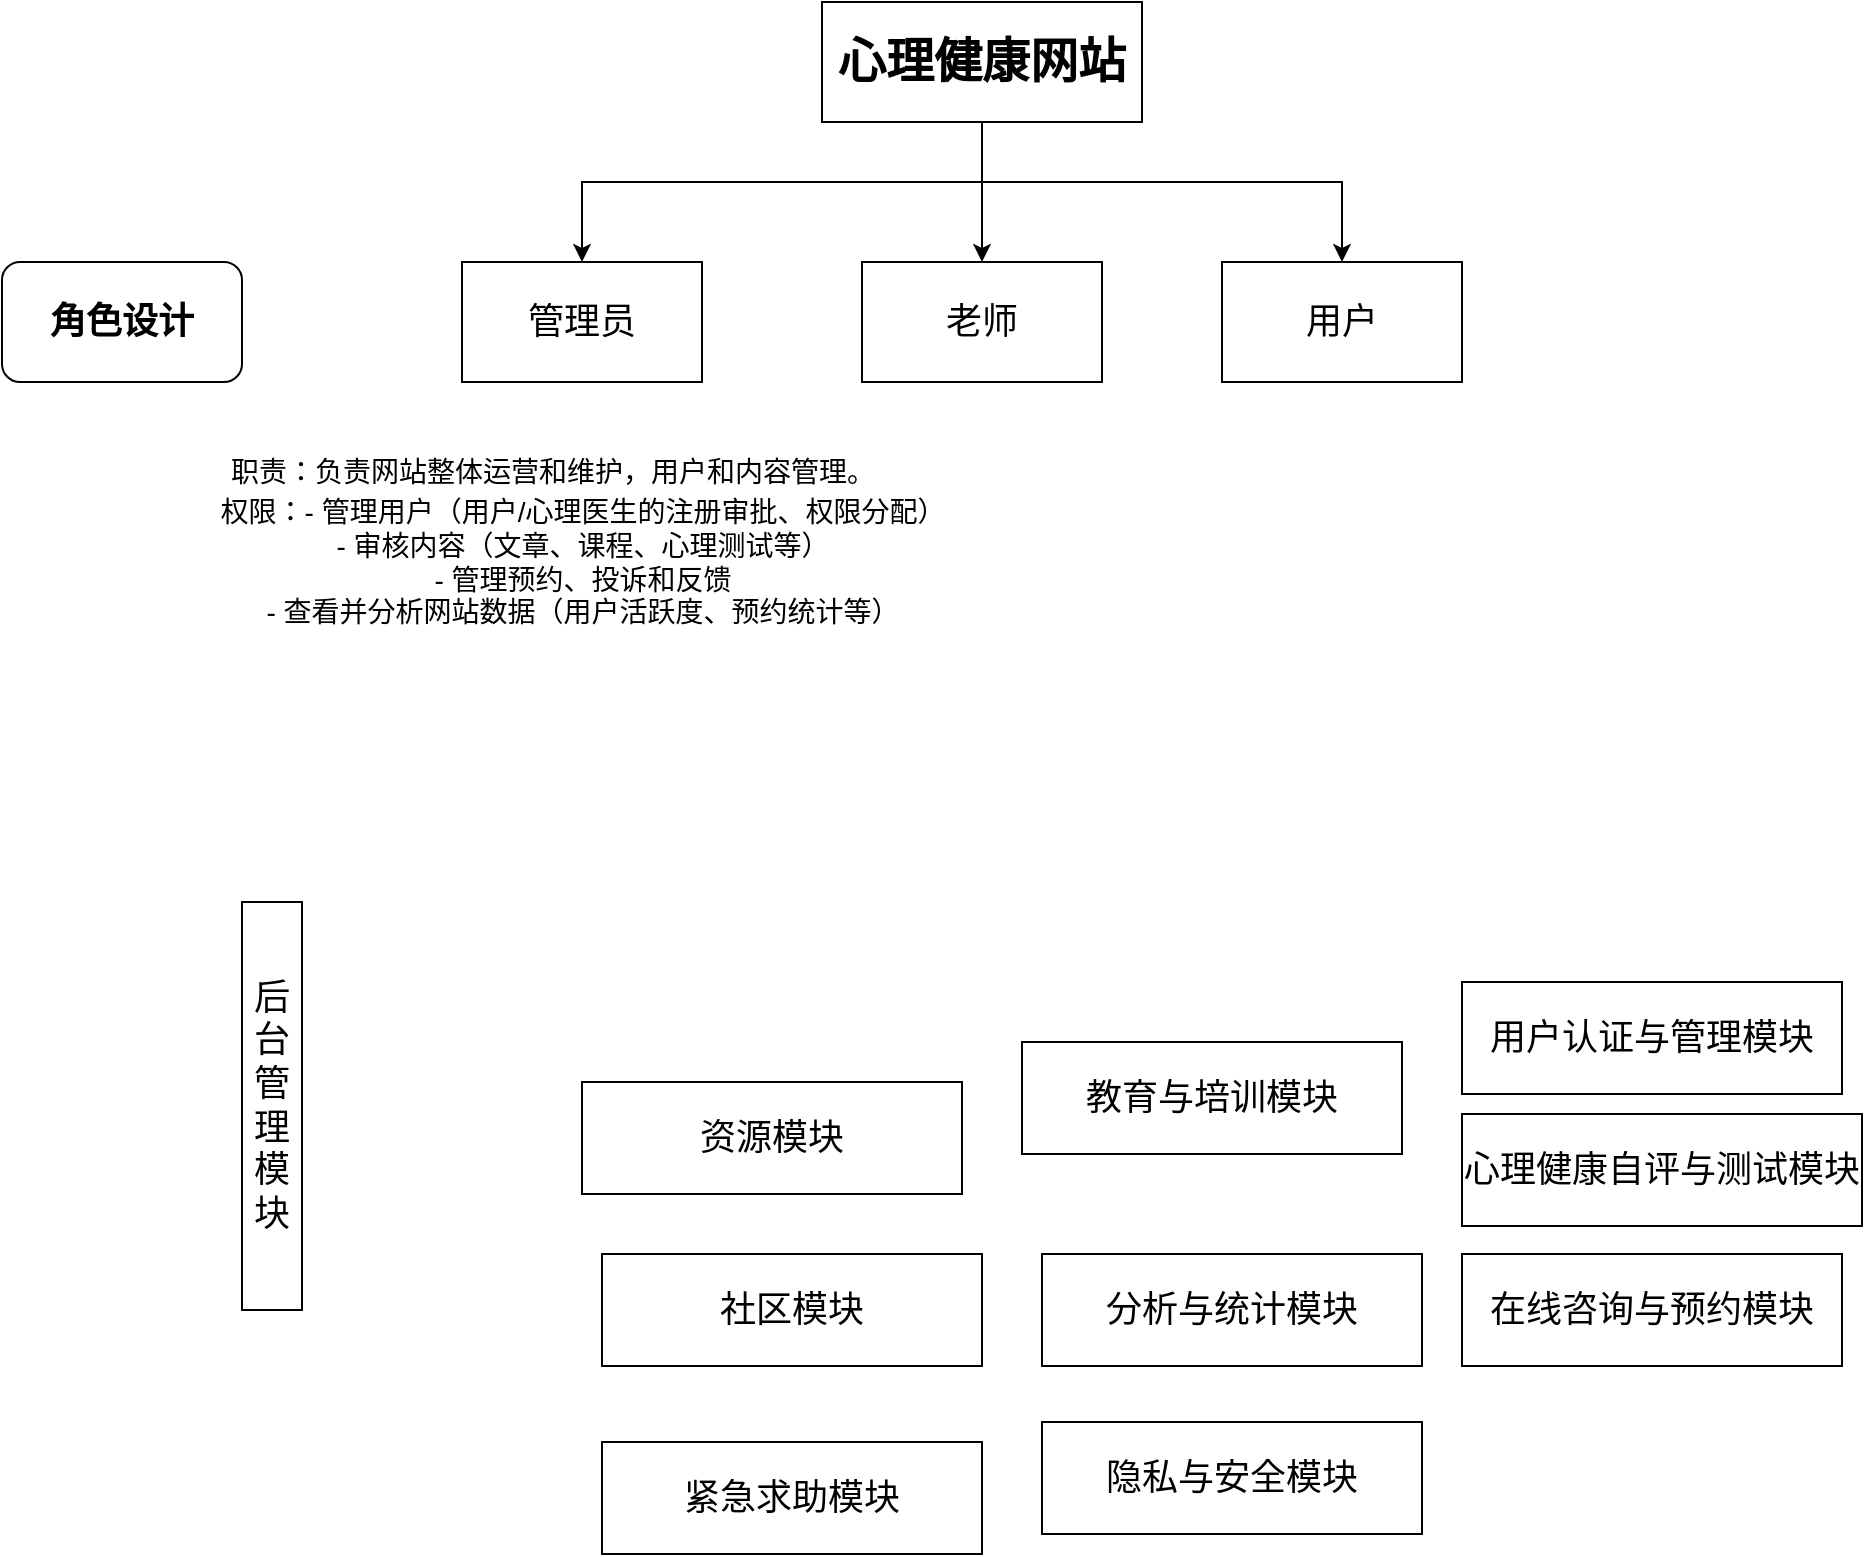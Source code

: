 <mxfile version="25.0.2">
  <diagram name="第 1 页" id="y-8V5RZZgJeunSg6wXwD">
    <mxGraphModel dx="1050" dy="629" grid="1" gridSize="10" guides="1" tooltips="1" connect="1" arrows="1" fold="1" page="1" pageScale="1" pageWidth="1169" pageHeight="827" math="0" shadow="0">
      <root>
        <mxCell id="0" />
        <mxCell id="1" parent="0" />
        <mxCell id="hpATUU8GeMw36HXrT1q2-20" style="edgeStyle=orthogonalEdgeStyle;rounded=0;orthogonalLoop=1;jettySize=auto;html=1;entryX=0.5;entryY=0;entryDx=0;entryDy=0;labelBackgroundColor=none;fontColor=default;" edge="1" parent="1" source="hpATUU8GeMw36HXrT1q2-1" target="hpATUU8GeMw36HXrT1q2-17">
          <mxGeometry relative="1" as="geometry">
            <Array as="points">
              <mxPoint x="540" y="250" />
              <mxPoint x="340" y="250" />
            </Array>
          </mxGeometry>
        </mxCell>
        <mxCell id="hpATUU8GeMw36HXrT1q2-21" style="edgeStyle=orthogonalEdgeStyle;rounded=0;orthogonalLoop=1;jettySize=auto;html=1;labelBackgroundColor=none;fontColor=default;" edge="1" parent="1" source="hpATUU8GeMw36HXrT1q2-1" target="hpATUU8GeMw36HXrT1q2-19">
          <mxGeometry relative="1" as="geometry" />
        </mxCell>
        <mxCell id="hpATUU8GeMw36HXrT1q2-22" style="edgeStyle=orthogonalEdgeStyle;rounded=0;orthogonalLoop=1;jettySize=auto;html=1;entryX=0.5;entryY=0;entryDx=0;entryDy=0;labelBackgroundColor=none;fontColor=default;" edge="1" parent="1" source="hpATUU8GeMw36HXrT1q2-1" target="hpATUU8GeMw36HXrT1q2-18">
          <mxGeometry relative="1" as="geometry">
            <Array as="points">
              <mxPoint x="540" y="250" />
              <mxPoint x="720" y="250" />
            </Array>
          </mxGeometry>
        </mxCell>
        <mxCell id="hpATUU8GeMw36HXrT1q2-1" value="&lt;h1&gt;&lt;font style=&quot;font-size: 24px;&quot;&gt;心理健康网站&lt;/font&gt;&lt;/h1&gt;" style="rounded=0;whiteSpace=wrap;html=1;labelBackgroundColor=none;" vertex="1" parent="1">
          <mxGeometry x="460" y="160" width="160" height="60" as="geometry" />
        </mxCell>
        <mxCell id="hpATUU8GeMw36HXrT1q2-6" value="&lt;font style=&quot;font-size: 18px;&quot;&gt;用户认证与管理模块&lt;/font&gt;" style="rounded=0;whiteSpace=wrap;html=1;labelBackgroundColor=none;" vertex="1" parent="1">
          <mxGeometry x="780" y="650" width="190" height="56" as="geometry" />
        </mxCell>
        <mxCell id="hpATUU8GeMw36HXrT1q2-8" value="&lt;font style=&quot;font-size: 18px;&quot;&gt;心理健康自评与测试模块&lt;/font&gt;" style="rounded=0;whiteSpace=wrap;html=1;labelBackgroundColor=none;" vertex="1" parent="1">
          <mxGeometry x="780" y="716" width="200" height="56" as="geometry" />
        </mxCell>
        <mxCell id="hpATUU8GeMw36HXrT1q2-9" value="&lt;font style=&quot;font-size: 18px;&quot;&gt;在线咨询与预约模块&lt;/font&gt;" style="rounded=0;whiteSpace=wrap;html=1;labelBackgroundColor=none;" vertex="1" parent="1">
          <mxGeometry x="780" y="786" width="190" height="56" as="geometry" />
        </mxCell>
        <mxCell id="hpATUU8GeMw36HXrT1q2-10" value="&lt;font style=&quot;font-size: 18px;&quot;&gt;资源模块&lt;/font&gt;" style="rounded=0;whiteSpace=wrap;html=1;labelBackgroundColor=none;" vertex="1" parent="1">
          <mxGeometry x="340" y="700" width="190" height="56" as="geometry" />
        </mxCell>
        <mxCell id="hpATUU8GeMw36HXrT1q2-11" value="&lt;font style=&quot;font-size: 18px;&quot;&gt;社区模块&lt;/font&gt;" style="rounded=0;whiteSpace=wrap;html=1;labelBackgroundColor=none;" vertex="1" parent="1">
          <mxGeometry x="350" y="786" width="190" height="56" as="geometry" />
        </mxCell>
        <mxCell id="hpATUU8GeMw36HXrT1q2-12" value="&lt;font style=&quot;font-size: 18px;&quot;&gt;紧急求助模块&lt;/font&gt;" style="rounded=0;whiteSpace=wrap;html=1;labelBackgroundColor=none;" vertex="1" parent="1">
          <mxGeometry x="350" y="880" width="190" height="56" as="geometry" />
        </mxCell>
        <mxCell id="hpATUU8GeMw36HXrT1q2-13" value="&lt;font style=&quot;font-size: 18px;&quot;&gt;教育与培训模块&lt;/font&gt;" style="rounded=0;whiteSpace=wrap;html=1;labelBackgroundColor=none;" vertex="1" parent="1">
          <mxGeometry x="560" y="680" width="190" height="56" as="geometry" />
        </mxCell>
        <mxCell id="hpATUU8GeMw36HXrT1q2-14" value="&lt;font style=&quot;font-size: 18px;&quot;&gt;分析与统计模块&lt;/font&gt;" style="rounded=0;whiteSpace=wrap;html=1;labelBackgroundColor=none;" vertex="1" parent="1">
          <mxGeometry x="570" y="786" width="190" height="56" as="geometry" />
        </mxCell>
        <mxCell id="hpATUU8GeMw36HXrT1q2-15" value="&lt;font style=&quot;font-size: 18px;&quot;&gt;隐私与安全模块&lt;/font&gt;" style="rounded=0;whiteSpace=wrap;html=1;labelBackgroundColor=none;" vertex="1" parent="1">
          <mxGeometry x="570" y="870" width="190" height="56" as="geometry" />
        </mxCell>
        <mxCell id="hpATUU8GeMw36HXrT1q2-16" value="&lt;font style=&quot;font-size: 18px;&quot;&gt;后台管理模块&lt;/font&gt;" style="rounded=0;whiteSpace=wrap;html=1;labelBackgroundColor=none;" vertex="1" parent="1">
          <mxGeometry x="170" y="610" width="30" height="204" as="geometry" />
        </mxCell>
        <mxCell id="hpATUU8GeMw36HXrT1q2-17" value="&lt;font style=&quot;font-size: 18px;&quot;&gt;管理员&lt;/font&gt;" style="rounded=0;whiteSpace=wrap;html=1;labelBackgroundColor=none;" vertex="1" parent="1">
          <mxGeometry x="280" y="290" width="120" height="60" as="geometry" />
        </mxCell>
        <mxCell id="hpATUU8GeMw36HXrT1q2-18" value="&lt;span style=&quot;font-size: 18px;&quot;&gt;用户&lt;/span&gt;" style="rounded=0;whiteSpace=wrap;html=1;labelBackgroundColor=none;" vertex="1" parent="1">
          <mxGeometry x="660" y="290" width="120" height="60" as="geometry" />
        </mxCell>
        <mxCell id="hpATUU8GeMw36HXrT1q2-19" value="&lt;span style=&quot;font-size: 18px;&quot;&gt;老师&lt;/span&gt;" style="rounded=0;whiteSpace=wrap;html=1;labelBackgroundColor=none;" vertex="1" parent="1">
          <mxGeometry x="480" y="290" width="120" height="60" as="geometry" />
        </mxCell>
        <mxCell id="hpATUU8GeMw36HXrT1q2-23" value="&lt;h2&gt;角色设计&lt;/h2&gt;" style="rounded=1;whiteSpace=wrap;html=1;labelBackgroundColor=none;" vertex="1" parent="1">
          <mxGeometry x="50" y="290" width="120" height="60" as="geometry" />
        </mxCell>
        <mxCell id="hpATUU8GeMw36HXrT1q2-25" value="&lt;font style=&quot;font-size: 14px;&quot;&gt;职责：负责网站整体运营和维护，用户和内容管理。&lt;/font&gt;" style="text;html=1;align=center;verticalAlign=middle;resizable=0;points=[];autosize=1;strokeColor=none;fillColor=none;" vertex="1" parent="1">
          <mxGeometry x="150" y="380" width="350" height="30" as="geometry" />
        </mxCell>
        <mxCell id="hpATUU8GeMw36HXrT1q2-26" value="&lt;font style=&quot;font-size: 14px;&quot;&gt;权限：- 管理用户（用户/心理医生的注册审批、权限分配）&lt;/font&gt;&lt;div&gt;&lt;font style=&quot;font-size: 14px;&quot;&gt;- 审核内容（文章、课程、心理测试等）&lt;br&gt;&lt;/font&gt;&lt;/div&gt;&lt;div&gt;&lt;font style=&quot;font-size: 14px;&quot;&gt;-&amp;nbsp;管理预约、投诉和反馈&lt;/font&gt;&lt;/div&gt;&lt;div&gt;&lt;font style=&quot;font-size: 14px;&quot;&gt;-&amp;nbsp;查看并分析网站数据（用户活跃度、预约统计等）&lt;/font&gt;&lt;/div&gt;" style="text;html=1;align=center;verticalAlign=middle;resizable=0;points=[];autosize=1;strokeColor=none;fillColor=none;" vertex="1" parent="1">
          <mxGeometry x="145" y="400" width="390" height="80" as="geometry" />
        </mxCell>
      </root>
    </mxGraphModel>
  </diagram>
</mxfile>
